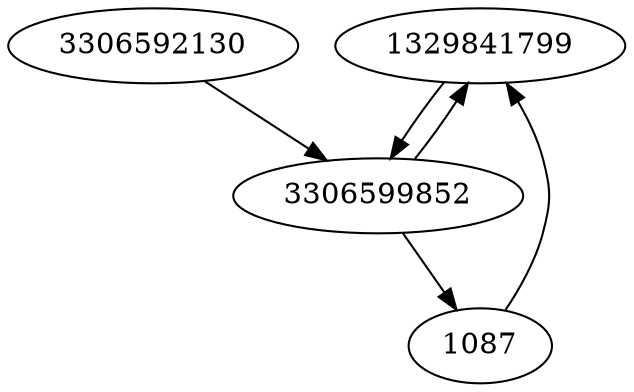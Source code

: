 strict digraph  {
1329841799;
3306592130;
3306599852;
1087;
1329841799 -> 3306599852;
3306592130 -> 3306599852;
3306599852 -> 1329841799;
3306599852 -> 1087;
1087 -> 1329841799;
}
